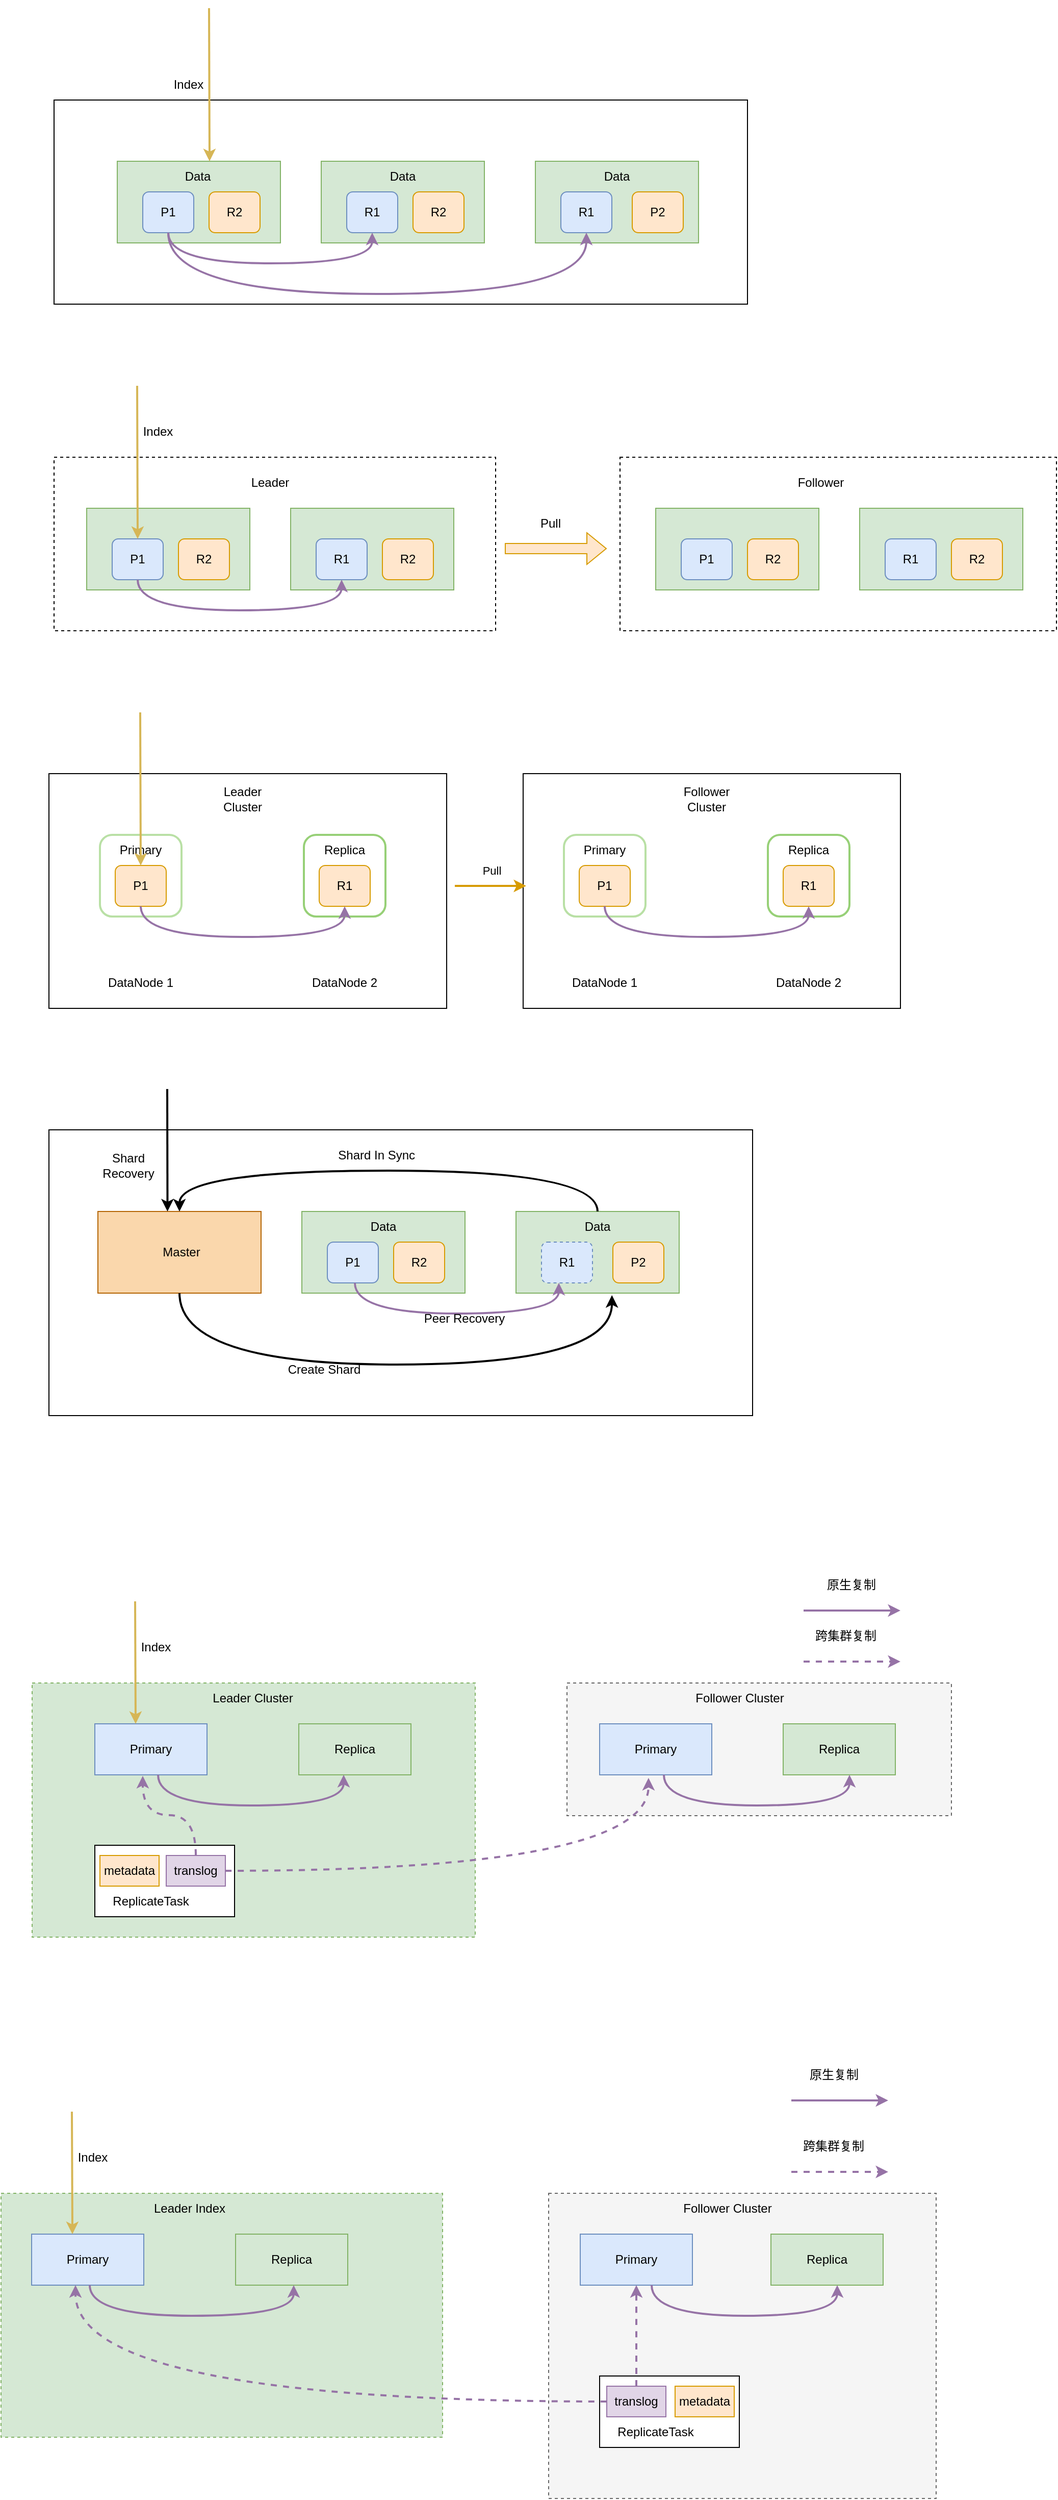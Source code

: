 <mxfile version="21.1.1" type="github">
  <diagram id="AtrstPY0V7HxoUcE3dy3" name="第 1 页">
    <mxGraphModel dx="1434" dy="796" grid="1" gridSize="10" guides="1" tooltips="1" connect="1" arrows="1" fold="1" page="1" pageScale="1" pageWidth="1654" pageHeight="1169" math="0" shadow="0">
      <root>
        <mxCell id="0" />
        <mxCell id="1" parent="0" />
        <mxCell id="Vk5F-5nG-Ed0SxYbWAs5-1" value="" style="rounded=0;whiteSpace=wrap;html=1;dashed=1;fillColor=#d5e8d4;strokeColor=#82b366;" vertex="1" parent="1">
          <mxGeometry x="145.5" y="1751" width="434.5" height="249" as="geometry" />
        </mxCell>
        <mxCell id="CKTPbQGQrNcC_k1f2yZR-48" value="" style="rounded=0;whiteSpace=wrap;html=1;dashed=1;fillColor=#d5e8d4;strokeColor=#82b366;" parent="1" vertex="1">
          <mxGeometry x="115" y="2251" width="433" height="239" as="geometry" />
        </mxCell>
        <mxCell id="CKTPbQGQrNcC_k1f2yZR-24" value="" style="rounded=0;whiteSpace=wrap;html=1;" parent="1" vertex="1">
          <mxGeometry x="207" y="1910" width="137" height="70" as="geometry" />
        </mxCell>
        <mxCell id="0O9efqCw_1QqfNNBije2-1" value="" style="rounded=0;whiteSpace=wrap;html=1;dashed=1;" parent="1" vertex="1">
          <mxGeometry x="722" y="550" width="428" height="170" as="geometry" />
        </mxCell>
        <mxCell id="0O9efqCw_1QqfNNBije2-2" value="" style="rounded=0;whiteSpace=wrap;html=1;dashed=1;" parent="1" vertex="1">
          <mxGeometry x="167" y="550" width="433" height="170" as="geometry" />
        </mxCell>
        <mxCell id="0O9efqCw_1QqfNNBije2-3" value="" style="rounded=0;whiteSpace=wrap;html=1;" parent="1" vertex="1">
          <mxGeometry x="162" y="1209" width="690" height="280" as="geometry" />
        </mxCell>
        <mxCell id="0O9efqCw_1QqfNNBije2-4" value="" style="rounded=0;whiteSpace=wrap;html=1;" parent="1" vertex="1">
          <mxGeometry x="167" y="200" width="680" height="200" as="geometry" />
        </mxCell>
        <mxCell id="0O9efqCw_1QqfNNBije2-5" value="" style="rounded=0;whiteSpace=wrap;html=1;fillColor=#d5e8d4;strokeColor=#82b366;" parent="1" vertex="1">
          <mxGeometry x="639" y="260" width="160" height="80" as="geometry" />
        </mxCell>
        <mxCell id="0O9efqCw_1QqfNNBije2-6" value="" style="rounded=0;whiteSpace=wrap;html=1;fillColor=#d5e8d4;strokeColor=#82b366;" parent="1" vertex="1">
          <mxGeometry x="429" y="260" width="160" height="80" as="geometry" />
        </mxCell>
        <mxCell id="0O9efqCw_1QqfNNBije2-7" value="" style="rounded=0;whiteSpace=wrap;html=1;fillColor=#d5e8d4;strokeColor=#82b366;" parent="1" vertex="1">
          <mxGeometry x="229" y="260" width="160" height="80" as="geometry" />
        </mxCell>
        <mxCell id="0O9efqCw_1QqfNNBije2-8" value="P1" style="rounded=1;whiteSpace=wrap;html=1;fillColor=#dae8fc;strokeColor=#6c8ebf;" parent="1" vertex="1">
          <mxGeometry x="254" y="290" width="50" height="40" as="geometry" />
        </mxCell>
        <mxCell id="0O9efqCw_1QqfNNBije2-9" value="R1" style="rounded=1;whiteSpace=wrap;html=1;fillColor=#dae8fc;strokeColor=#6c8ebf;" parent="1" vertex="1">
          <mxGeometry x="454" y="290" width="50" height="40" as="geometry" />
        </mxCell>
        <mxCell id="0O9efqCw_1QqfNNBije2-10" value="R1" style="rounded=1;whiteSpace=wrap;html=1;fillColor=#dae8fc;strokeColor=#6c8ebf;" parent="1" vertex="1">
          <mxGeometry x="664" y="290" width="50" height="40" as="geometry" />
        </mxCell>
        <mxCell id="0O9efqCw_1QqfNNBije2-11" value="" style="endArrow=classic;html=1;rounded=0;entryX=0.5;entryY=1;entryDx=0;entryDy=0;fillColor=#fff2cc;strokeColor=#d6b656;strokeWidth=2;" parent="1" edge="1">
          <mxGeometry width="50" height="50" relative="1" as="geometry">
            <mxPoint x="319" y="110" as="sourcePoint" />
            <mxPoint x="319.5" y="260" as="targetPoint" />
          </mxGeometry>
        </mxCell>
        <mxCell id="0O9efqCw_1QqfNNBije2-12" style="edgeStyle=orthogonalEdgeStyle;orthogonalLoop=1;jettySize=auto;html=1;exitX=0.5;exitY=1;exitDx=0;exitDy=0;entryX=0.5;entryY=1;entryDx=0;entryDy=0;elbow=vertical;curved=1;fillColor=#e1d5e7;strokeColor=#9673a6;strokeWidth=2;" parent="1" source="0O9efqCw_1QqfNNBije2-8" target="0O9efqCw_1QqfNNBije2-10" edge="1">
          <mxGeometry relative="1" as="geometry">
            <Array as="points">
              <mxPoint x="279" y="390" />
              <mxPoint x="689" y="390" />
            </Array>
          </mxGeometry>
        </mxCell>
        <mxCell id="0O9efqCw_1QqfNNBije2-13" style="edgeStyle=orthogonalEdgeStyle;curved=1;orthogonalLoop=1;jettySize=auto;html=1;exitX=0.5;exitY=1;exitDx=0;exitDy=0;elbow=vertical;fillColor=#e1d5e7;strokeColor=#9673a6;strokeWidth=2;" parent="1" source="0O9efqCw_1QqfNNBije2-8" edge="1">
          <mxGeometry relative="1" as="geometry">
            <mxPoint x="479" y="330" as="targetPoint" />
            <Array as="points">
              <mxPoint x="279" y="360" />
              <mxPoint x="479" y="360" />
            </Array>
          </mxGeometry>
        </mxCell>
        <mxCell id="0O9efqCw_1QqfNNBije2-14" value="" style="rounded=0;whiteSpace=wrap;html=1;strokeWidth=1;" parent="1" vertex="1">
          <mxGeometry x="162" y="860" width="390" height="230" as="geometry" />
        </mxCell>
        <mxCell id="0O9efqCw_1QqfNNBije2-15" value="" style="whiteSpace=wrap;html=1;aspect=fixed;strokeWidth=2;strokeColor=#B9E0A5;rounded=1;" parent="1" vertex="1">
          <mxGeometry x="212" y="920" width="80" height="80" as="geometry" />
        </mxCell>
        <mxCell id="0O9efqCw_1QqfNNBije2-16" value="P1" style="rounded=1;whiteSpace=wrap;html=1;fillColor=#ffe6cc;strokeColor=#d79b00;" parent="1" vertex="1">
          <mxGeometry x="227" y="950" width="50" height="40" as="geometry" />
        </mxCell>
        <mxCell id="0O9efqCw_1QqfNNBije2-17" value="Primary" style="text;html=1;strokeColor=none;fillColor=none;align=center;verticalAlign=middle;whiteSpace=wrap;rounded=0;" parent="1" vertex="1">
          <mxGeometry x="222" y="920" width="60" height="30" as="geometry" />
        </mxCell>
        <mxCell id="0O9efqCw_1QqfNNBije2-18" value="" style="whiteSpace=wrap;html=1;aspect=fixed;rounded=1;strokeWidth=2;strokeColor=#97D077;" parent="1" vertex="1">
          <mxGeometry x="412" y="920" width="80" height="80" as="geometry" />
        </mxCell>
        <mxCell id="0O9efqCw_1QqfNNBije2-19" value="Replica" style="text;html=1;strokeColor=none;fillColor=none;align=center;verticalAlign=middle;whiteSpace=wrap;rounded=0;" parent="1" vertex="1">
          <mxGeometry x="422" y="920" width="60" height="30" as="geometry" />
        </mxCell>
        <mxCell id="0O9efqCw_1QqfNNBije2-20" value="R1" style="rounded=1;whiteSpace=wrap;html=1;fillColor=#ffe6cc;strokeColor=#d79b00;" parent="1" vertex="1">
          <mxGeometry x="427" y="950" width="50" height="40" as="geometry" />
        </mxCell>
        <mxCell id="0O9efqCw_1QqfNNBije2-21" value="" style="endArrow=classic;html=1;rounded=0;entryX=0.5;entryY=1;entryDx=0;entryDy=0;fillColor=#fff2cc;strokeColor=#d6b656;strokeWidth=2;" parent="1" target="0O9efqCw_1QqfNNBije2-17" edge="1">
          <mxGeometry width="50" height="50" relative="1" as="geometry">
            <mxPoint x="251.5" y="800" as="sourcePoint" />
            <mxPoint x="251.5" y="920" as="targetPoint" />
          </mxGeometry>
        </mxCell>
        <mxCell id="0O9efqCw_1QqfNNBije2-22" style="edgeStyle=orthogonalEdgeStyle;curved=1;orthogonalLoop=1;jettySize=auto;html=1;exitX=0.5;exitY=1;exitDx=0;exitDy=0;elbow=vertical;fillColor=#e1d5e7;strokeColor=#9673a6;strokeWidth=2;" parent="1" source="0O9efqCw_1QqfNNBije2-16" edge="1">
          <mxGeometry relative="1" as="geometry">
            <mxPoint x="452" y="990" as="targetPoint" />
            <Array as="points">
              <mxPoint x="252" y="1020" />
              <mxPoint x="452" y="1020" />
            </Array>
          </mxGeometry>
        </mxCell>
        <mxCell id="0O9efqCw_1QqfNNBije2-23" value="DataNode 1" style="text;html=1;strokeColor=none;fillColor=none;align=center;verticalAlign=middle;whiteSpace=wrap;rounded=0;strokeWidth=2;" parent="1" vertex="1">
          <mxGeometry x="212" y="1050" width="80" height="30" as="geometry" />
        </mxCell>
        <mxCell id="0O9efqCw_1QqfNNBije2-24" value="DataNode 2" style="text;html=1;strokeColor=none;fillColor=none;align=center;verticalAlign=middle;whiteSpace=wrap;rounded=0;strokeWidth=2;" parent="1" vertex="1">
          <mxGeometry x="412" y="1050" width="80" height="30" as="geometry" />
        </mxCell>
        <mxCell id="0O9efqCw_1QqfNNBije2-25" value="Leader Cluster" style="text;html=1;strokeColor=none;fillColor=none;align=center;verticalAlign=middle;whiteSpace=wrap;rounded=0;strokeWidth=2;" parent="1" vertex="1">
          <mxGeometry x="322" y="870" width="60" height="30" as="geometry" />
        </mxCell>
        <mxCell id="0O9efqCw_1QqfNNBije2-26" value="" style="rounded=0;whiteSpace=wrap;html=1;strokeWidth=1;" parent="1" vertex="1">
          <mxGeometry x="627" y="860" width="370" height="230" as="geometry" />
        </mxCell>
        <mxCell id="0O9efqCw_1QqfNNBije2-27" value="" style="whiteSpace=wrap;html=1;aspect=fixed;strokeWidth=2;strokeColor=#B9E0A5;rounded=1;" parent="1" vertex="1">
          <mxGeometry x="667" y="920" width="80" height="80" as="geometry" />
        </mxCell>
        <mxCell id="0O9efqCw_1QqfNNBije2-28" value="P1" style="rounded=1;whiteSpace=wrap;html=1;fillColor=#ffe6cc;strokeColor=#d79b00;" parent="1" vertex="1">
          <mxGeometry x="682" y="950" width="50" height="40" as="geometry" />
        </mxCell>
        <mxCell id="0O9efqCw_1QqfNNBije2-29" value="Primary" style="text;html=1;strokeColor=none;fillColor=none;align=center;verticalAlign=middle;whiteSpace=wrap;rounded=0;" parent="1" vertex="1">
          <mxGeometry x="677" y="920" width="60" height="30" as="geometry" />
        </mxCell>
        <mxCell id="0O9efqCw_1QqfNNBije2-30" value="" style="whiteSpace=wrap;html=1;aspect=fixed;rounded=1;strokeWidth=2;strokeColor=#97D077;" parent="1" vertex="1">
          <mxGeometry x="867" y="920" width="80" height="80" as="geometry" />
        </mxCell>
        <mxCell id="0O9efqCw_1QqfNNBije2-31" value="Replica" style="text;html=1;strokeColor=none;fillColor=none;align=center;verticalAlign=middle;whiteSpace=wrap;rounded=0;" parent="1" vertex="1">
          <mxGeometry x="877" y="920" width="60" height="30" as="geometry" />
        </mxCell>
        <mxCell id="0O9efqCw_1QqfNNBije2-32" value="R1" style="rounded=1;whiteSpace=wrap;html=1;fillColor=#ffe6cc;strokeColor=#d79b00;" parent="1" vertex="1">
          <mxGeometry x="882" y="950" width="50" height="40" as="geometry" />
        </mxCell>
        <mxCell id="0O9efqCw_1QqfNNBije2-33" style="edgeStyle=orthogonalEdgeStyle;curved=1;orthogonalLoop=1;jettySize=auto;html=1;exitX=0.5;exitY=1;exitDx=0;exitDy=0;elbow=vertical;fillColor=#e1d5e7;strokeColor=#9673a6;strokeWidth=2;" parent="1" source="0O9efqCw_1QqfNNBije2-28" edge="1">
          <mxGeometry relative="1" as="geometry">
            <mxPoint x="907" y="990" as="targetPoint" />
            <Array as="points">
              <mxPoint x="707" y="1020" />
              <mxPoint x="907" y="1020" />
            </Array>
          </mxGeometry>
        </mxCell>
        <mxCell id="0O9efqCw_1QqfNNBije2-34" value="DataNode 1" style="text;html=1;strokeColor=none;fillColor=none;align=center;verticalAlign=middle;whiteSpace=wrap;rounded=0;strokeWidth=2;" parent="1" vertex="1">
          <mxGeometry x="667" y="1050" width="80" height="30" as="geometry" />
        </mxCell>
        <mxCell id="0O9efqCw_1QqfNNBije2-35" value="DataNode 2" style="text;html=1;strokeColor=none;fillColor=none;align=center;verticalAlign=middle;whiteSpace=wrap;rounded=0;strokeWidth=2;" parent="1" vertex="1">
          <mxGeometry x="867" y="1050" width="80" height="30" as="geometry" />
        </mxCell>
        <mxCell id="0O9efqCw_1QqfNNBije2-36" value="Follower&lt;br&gt;Cluster" style="text;html=1;strokeColor=none;fillColor=none;align=center;verticalAlign=middle;whiteSpace=wrap;rounded=0;strokeWidth=2;" parent="1" vertex="1">
          <mxGeometry x="777" y="870" width="60" height="30" as="geometry" />
        </mxCell>
        <mxCell id="0O9efqCw_1QqfNNBije2-37" style="edgeStyle=orthogonalEdgeStyle;rounded=0;orthogonalLoop=1;jettySize=auto;html=1;strokeWidth=2;fillColor=#ffe6cc;strokeColor=#d79b00;" parent="1" edge="1">
          <mxGeometry relative="1" as="geometry">
            <mxPoint x="560" y="970" as="sourcePoint" />
            <mxPoint x="630" y="970" as="targetPoint" />
            <Array as="points">
              <mxPoint x="600" y="970" />
              <mxPoint x="600" y="970" />
            </Array>
          </mxGeometry>
        </mxCell>
        <mxCell id="0O9efqCw_1QqfNNBije2-38" value="Pull" style="edgeLabel;html=1;align=center;verticalAlign=middle;resizable=0;points=[];" parent="0O9efqCw_1QqfNNBije2-37" vertex="1" connectable="0">
          <mxGeometry x="-0.116" y="-1" relative="1" as="geometry">
            <mxPoint x="5" y="-16" as="offset" />
          </mxGeometry>
        </mxCell>
        <mxCell id="0O9efqCw_1QqfNNBije2-39" value="R2" style="rounded=1;whiteSpace=wrap;html=1;fillColor=#ffe6cc;strokeColor=#d79b00;" parent="1" vertex="1">
          <mxGeometry x="319" y="290" width="50" height="40" as="geometry" />
        </mxCell>
        <mxCell id="0O9efqCw_1QqfNNBije2-40" value="R2" style="rounded=1;whiteSpace=wrap;html=1;fillColor=#ffe6cc;strokeColor=#d79b00;" parent="1" vertex="1">
          <mxGeometry x="519" y="290" width="50" height="40" as="geometry" />
        </mxCell>
        <mxCell id="0O9efqCw_1QqfNNBije2-41" value="P2" style="rounded=1;whiteSpace=wrap;html=1;fillColor=#ffe6cc;strokeColor=#d79b00;" parent="1" vertex="1">
          <mxGeometry x="734" y="290" width="50" height="40" as="geometry" />
        </mxCell>
        <mxCell id="0O9efqCw_1QqfNNBije2-42" value="Index" style="text;html=1;strokeColor=none;fillColor=none;align=center;verticalAlign=middle;whiteSpace=wrap;rounded=0;" parent="1" vertex="1">
          <mxGeometry x="269" y="170" width="60" height="30" as="geometry" />
        </mxCell>
        <mxCell id="0O9efqCw_1QqfNNBije2-43" value="Data" style="text;html=1;strokeColor=none;fillColor=none;align=center;verticalAlign=middle;whiteSpace=wrap;rounded=0;" parent="1" vertex="1">
          <mxGeometry x="279" y="260" width="58" height="30" as="geometry" />
        </mxCell>
        <mxCell id="0O9efqCw_1QqfNNBije2-44" value="Data" style="text;html=1;strokeColor=none;fillColor=none;align=center;verticalAlign=middle;whiteSpace=wrap;rounded=0;" parent="1" vertex="1">
          <mxGeometry x="479" y="260" width="60" height="30" as="geometry" />
        </mxCell>
        <mxCell id="0O9efqCw_1QqfNNBije2-45" value="Data" style="text;html=1;strokeColor=none;fillColor=none;align=center;verticalAlign=middle;whiteSpace=wrap;rounded=0;" parent="1" vertex="1">
          <mxGeometry x="689" y="260" width="60" height="30" as="geometry" />
        </mxCell>
        <mxCell id="0O9efqCw_1QqfNNBije2-46" value="" style="rounded=0;whiteSpace=wrap;html=1;fillColor=#d5e8d4;strokeColor=#82b366;" parent="1" vertex="1">
          <mxGeometry x="620" y="1289" width="160" height="80" as="geometry" />
        </mxCell>
        <mxCell id="0O9efqCw_1QqfNNBije2-47" value="" style="rounded=0;whiteSpace=wrap;html=1;fillColor=#d5e8d4;strokeColor=#82b366;" parent="1" vertex="1">
          <mxGeometry x="410" y="1289" width="160" height="80" as="geometry" />
        </mxCell>
        <mxCell id="0O9efqCw_1QqfNNBije2-48" value="" style="rounded=0;whiteSpace=wrap;html=1;fillColor=#fad7ac;strokeColor=#b46504;" parent="1" vertex="1">
          <mxGeometry x="210" y="1289" width="160" height="80" as="geometry" />
        </mxCell>
        <mxCell id="0O9efqCw_1QqfNNBije2-49" value="P1" style="rounded=1;whiteSpace=wrap;html=1;fillColor=#dae8fc;strokeColor=#6c8ebf;" parent="1" vertex="1">
          <mxGeometry x="435" y="1319" width="50" height="40" as="geometry" />
        </mxCell>
        <mxCell id="0O9efqCw_1QqfNNBije2-50" value="R1" style="rounded=1;whiteSpace=wrap;html=1;fillColor=#dae8fc;strokeColor=#6c8ebf;dashed=1;" parent="1" vertex="1">
          <mxGeometry x="645" y="1319" width="50" height="40" as="geometry" />
        </mxCell>
        <mxCell id="0O9efqCw_1QqfNNBije2-51" value="" style="endArrow=classic;html=1;rounded=0;fillColor=#fff2cc;strokeColor=#000000;strokeWidth=2;" parent="1" edge="1">
          <mxGeometry width="50" height="50" relative="1" as="geometry">
            <mxPoint x="278" y="1169" as="sourcePoint" />
            <mxPoint x="278.25" y="1289" as="targetPoint" />
          </mxGeometry>
        </mxCell>
        <mxCell id="0O9efqCw_1QqfNNBije2-52" style="edgeStyle=orthogonalEdgeStyle;orthogonalLoop=1;jettySize=auto;html=1;exitX=0.5;exitY=1;exitDx=0;exitDy=0;elbow=vertical;fillColor=#e1d5e7;strokeColor=#000000;strokeWidth=2;entryX=0.588;entryY=1.025;entryDx=0;entryDy=0;entryPerimeter=0;curved=1;" parent="1" source="0O9efqCw_1QqfNNBije2-48" target="0O9efqCw_1QqfNNBije2-46" edge="1">
          <mxGeometry relative="1" as="geometry">
            <mxPoint x="732" y="1459" as="targetPoint" />
            <Array as="points">
              <mxPoint x="290" y="1439" />
              <mxPoint x="714" y="1439" />
            </Array>
            <mxPoint x="292" y="1389" as="sourcePoint" />
          </mxGeometry>
        </mxCell>
        <mxCell id="0O9efqCw_1QqfNNBije2-53" value="R2" style="rounded=1;whiteSpace=wrap;html=1;fillColor=#ffe6cc;strokeColor=#d79b00;" parent="1" vertex="1">
          <mxGeometry x="500" y="1319" width="50" height="40" as="geometry" />
        </mxCell>
        <mxCell id="0O9efqCw_1QqfNNBije2-54" value="P2" style="rounded=1;whiteSpace=wrap;html=1;fillColor=#ffe6cc;strokeColor=#d79b00;" parent="1" vertex="1">
          <mxGeometry x="715" y="1319" width="50" height="40" as="geometry" />
        </mxCell>
        <mxCell id="0O9efqCw_1QqfNNBije2-55" value="Shard Recovery" style="text;html=1;strokeColor=none;fillColor=none;align=center;verticalAlign=middle;whiteSpace=wrap;rounded=0;" parent="1" vertex="1">
          <mxGeometry x="210" y="1229" width="60" height="30" as="geometry" />
        </mxCell>
        <mxCell id="0O9efqCw_1QqfNNBije2-56" value="Master" style="text;html=1;strokeColor=none;fillColor=none;align=center;verticalAlign=middle;whiteSpace=wrap;rounded=0;" parent="1" vertex="1">
          <mxGeometry x="262" y="1314" width="60" height="30" as="geometry" />
        </mxCell>
        <mxCell id="0O9efqCw_1QqfNNBije2-57" value="Data" style="text;html=1;strokeColor=none;fillColor=none;align=center;verticalAlign=middle;whiteSpace=wrap;rounded=0;" parent="1" vertex="1">
          <mxGeometry x="460" y="1289" width="60" height="30" as="geometry" />
        </mxCell>
        <mxCell id="0O9efqCw_1QqfNNBije2-58" style="edgeStyle=orthogonalEdgeStyle;curved=1;rounded=0;orthogonalLoop=1;jettySize=auto;html=1;exitX=0.5;exitY=0;exitDx=0;exitDy=0;entryX=0.5;entryY=0;entryDx=0;entryDy=0;strokeColor=#000000;strokeWidth=2;" parent="1" source="0O9efqCw_1QqfNNBije2-59" target="0O9efqCw_1QqfNNBije2-48" edge="1">
          <mxGeometry relative="1" as="geometry">
            <Array as="points">
              <mxPoint x="700" y="1249" />
              <mxPoint x="290" y="1249" />
            </Array>
          </mxGeometry>
        </mxCell>
        <mxCell id="0O9efqCw_1QqfNNBije2-59" value="Data" style="text;html=1;strokeColor=none;fillColor=none;align=center;verticalAlign=middle;whiteSpace=wrap;rounded=0;" parent="1" vertex="1">
          <mxGeometry x="670" y="1289" width="60" height="30" as="geometry" />
        </mxCell>
        <mxCell id="0O9efqCw_1QqfNNBije2-60" style="edgeStyle=orthogonalEdgeStyle;curved=1;orthogonalLoop=1;jettySize=auto;html=1;exitX=0.5;exitY=1;exitDx=0;exitDy=0;elbow=vertical;fillColor=#e1d5e7;strokeColor=#9673a6;strokeWidth=2;" parent="1" edge="1">
          <mxGeometry relative="1" as="geometry">
            <mxPoint x="662" y="1359" as="targetPoint" />
            <Array as="points">
              <mxPoint x="462" y="1389" />
              <mxPoint x="662" y="1389" />
            </Array>
            <mxPoint x="462" y="1359" as="sourcePoint" />
          </mxGeometry>
        </mxCell>
        <mxCell id="0O9efqCw_1QqfNNBije2-61" value="Create Shard" style="text;html=1;strokeColor=none;fillColor=none;align=center;verticalAlign=middle;whiteSpace=wrap;rounded=0;dashed=1;" parent="1" vertex="1">
          <mxGeometry x="382" y="1429" width="100" height="30" as="geometry" />
        </mxCell>
        <mxCell id="0O9efqCw_1QqfNNBije2-62" value="Shard In Sync&amp;nbsp;" style="text;html=1;strokeColor=none;fillColor=none;align=center;verticalAlign=middle;whiteSpace=wrap;rounded=0;dashed=1;" parent="1" vertex="1">
          <mxGeometry x="435" y="1219" width="100" height="30" as="geometry" />
        </mxCell>
        <mxCell id="0O9efqCw_1QqfNNBije2-63" value="Peer Recovery" style="text;html=1;strokeColor=none;fillColor=none;align=center;verticalAlign=middle;whiteSpace=wrap;rounded=0;dashed=1;" parent="1" vertex="1">
          <mxGeometry x="522" y="1379" width="95" height="30" as="geometry" />
        </mxCell>
        <mxCell id="0O9efqCw_1QqfNNBije2-64" value="" style="rounded=0;whiteSpace=wrap;html=1;fillColor=#d5e8d4;strokeColor=#82b366;" parent="1" vertex="1">
          <mxGeometry x="399" y="600" width="160" height="80" as="geometry" />
        </mxCell>
        <mxCell id="0O9efqCw_1QqfNNBije2-65" value="" style="rounded=0;whiteSpace=wrap;html=1;fillColor=#d5e8d4;strokeColor=#82b366;" parent="1" vertex="1">
          <mxGeometry x="199" y="600" width="160" height="80" as="geometry" />
        </mxCell>
        <mxCell id="0O9efqCw_1QqfNNBije2-66" value="P1" style="rounded=1;whiteSpace=wrap;html=1;fillColor=#dae8fc;strokeColor=#6c8ebf;" parent="1" vertex="1">
          <mxGeometry x="224" y="630" width="50" height="40" as="geometry" />
        </mxCell>
        <mxCell id="0O9efqCw_1QqfNNBije2-67" value="R1" style="rounded=1;whiteSpace=wrap;html=1;fillColor=#dae8fc;strokeColor=#6c8ebf;" parent="1" vertex="1">
          <mxGeometry x="424" y="630" width="50" height="40" as="geometry" />
        </mxCell>
        <mxCell id="0O9efqCw_1QqfNNBije2-68" value="" style="endArrow=classic;html=1;rounded=0;entryX=0.5;entryY=1;entryDx=0;entryDy=0;fillColor=#fff2cc;strokeColor=#d6b656;strokeWidth=2;" parent="1" edge="1">
          <mxGeometry width="50" height="50" relative="1" as="geometry">
            <mxPoint x="248.5" y="480" as="sourcePoint" />
            <mxPoint x="249" y="630" as="targetPoint" />
          </mxGeometry>
        </mxCell>
        <mxCell id="0O9efqCw_1QqfNNBije2-69" style="edgeStyle=orthogonalEdgeStyle;curved=1;orthogonalLoop=1;jettySize=auto;html=1;exitX=0.5;exitY=1;exitDx=0;exitDy=0;elbow=vertical;fillColor=#e1d5e7;strokeColor=#9673a6;strokeWidth=2;" parent="1" source="0O9efqCw_1QqfNNBije2-66" edge="1">
          <mxGeometry relative="1" as="geometry">
            <mxPoint x="449" y="670" as="targetPoint" />
            <Array as="points">
              <mxPoint x="249" y="700" />
              <mxPoint x="449" y="700" />
            </Array>
          </mxGeometry>
        </mxCell>
        <mxCell id="0O9efqCw_1QqfNNBije2-70" value="R2" style="rounded=1;whiteSpace=wrap;html=1;fillColor=#ffe6cc;strokeColor=#d79b00;" parent="1" vertex="1">
          <mxGeometry x="289" y="630" width="50" height="40" as="geometry" />
        </mxCell>
        <mxCell id="0O9efqCw_1QqfNNBije2-71" value="R2" style="rounded=1;whiteSpace=wrap;html=1;fillColor=#ffe6cc;strokeColor=#d79b00;" parent="1" vertex="1">
          <mxGeometry x="489" y="630" width="50" height="40" as="geometry" />
        </mxCell>
        <mxCell id="0O9efqCw_1QqfNNBije2-72" value="Index" style="text;html=1;strokeColor=none;fillColor=none;align=center;verticalAlign=middle;whiteSpace=wrap;rounded=0;" parent="1" vertex="1">
          <mxGeometry x="239" y="510" width="60" height="30" as="geometry" />
        </mxCell>
        <mxCell id="0O9efqCw_1QqfNNBije2-73" value="" style="rounded=0;whiteSpace=wrap;html=1;fillColor=#d5e8d4;strokeColor=#82b366;" parent="1" vertex="1">
          <mxGeometry x="957" y="600" width="160" height="80" as="geometry" />
        </mxCell>
        <mxCell id="0O9efqCw_1QqfNNBije2-74" value="" style="rounded=0;whiteSpace=wrap;html=1;fillColor=#d5e8d4;strokeColor=#82b366;" parent="1" vertex="1">
          <mxGeometry x="757" y="600" width="160" height="80" as="geometry" />
        </mxCell>
        <mxCell id="0O9efqCw_1QqfNNBije2-75" value="P1" style="rounded=1;whiteSpace=wrap;html=1;fillColor=#dae8fc;strokeColor=#6c8ebf;" parent="1" vertex="1">
          <mxGeometry x="782" y="630" width="50" height="40" as="geometry" />
        </mxCell>
        <mxCell id="0O9efqCw_1QqfNNBije2-76" value="R1" style="rounded=1;whiteSpace=wrap;html=1;fillColor=#dae8fc;strokeColor=#6c8ebf;" parent="1" vertex="1">
          <mxGeometry x="982" y="630" width="50" height="40" as="geometry" />
        </mxCell>
        <mxCell id="0O9efqCw_1QqfNNBije2-77" value="R2" style="rounded=1;whiteSpace=wrap;html=1;fillColor=#ffe6cc;strokeColor=#d79b00;" parent="1" vertex="1">
          <mxGeometry x="847" y="630" width="50" height="40" as="geometry" />
        </mxCell>
        <mxCell id="0O9efqCw_1QqfNNBije2-78" value="R2" style="rounded=1;whiteSpace=wrap;html=1;fillColor=#ffe6cc;strokeColor=#d79b00;" parent="1" vertex="1">
          <mxGeometry x="1047" y="630" width="50" height="40" as="geometry" />
        </mxCell>
        <mxCell id="0O9efqCw_1QqfNNBije2-79" value="Leader" style="text;html=1;strokeColor=none;fillColor=none;align=center;verticalAlign=middle;whiteSpace=wrap;rounded=0;dashed=1;" parent="1" vertex="1">
          <mxGeometry x="349" y="560" width="60" height="30" as="geometry" />
        </mxCell>
        <mxCell id="0O9efqCw_1QqfNNBije2-80" value="" style="shape=flexArrow;endArrow=classic;html=1;rounded=0;fillColor=#ffe6cc;strokeColor=#d79b00;" parent="1" edge="1">
          <mxGeometry width="50" height="50" relative="1" as="geometry">
            <mxPoint x="609" y="639.5" as="sourcePoint" />
            <mxPoint x="709" y="639.5" as="targetPoint" />
          </mxGeometry>
        </mxCell>
        <mxCell id="0O9efqCw_1QqfNNBije2-81" value="Follower" style="text;html=1;strokeColor=none;fillColor=none;align=center;verticalAlign=middle;whiteSpace=wrap;rounded=0;dashed=1;" parent="1" vertex="1">
          <mxGeometry x="889" y="560" width="60" height="30" as="geometry" />
        </mxCell>
        <mxCell id="0O9efqCw_1QqfNNBije2-82" value="Pull" style="text;html=1;strokeColor=none;fillColor=none;align=center;verticalAlign=middle;whiteSpace=wrap;rounded=0;dashed=1;" parent="1" vertex="1">
          <mxGeometry x="624" y="600" width="60" height="30" as="geometry" />
        </mxCell>
        <mxCell id="0O9efqCw_1QqfNNBije2-83" value="" style="rounded=0;whiteSpace=wrap;html=1;dashed=1;fillColor=#f5f5f5;fontColor=#333333;strokeColor=#666666;" parent="1" vertex="1">
          <mxGeometry x="670" y="1751" width="377" height="130" as="geometry" />
        </mxCell>
        <mxCell id="0O9efqCw_1QqfNNBije2-85" value="Replica" style="rounded=0;whiteSpace=wrap;html=1;fillColor=#d5e8d4;strokeColor=#82b366;" parent="1" vertex="1">
          <mxGeometry x="407" y="1791" width="110" height="50" as="geometry" />
        </mxCell>
        <mxCell id="CKTPbQGQrNcC_k1f2yZR-35" style="edgeStyle=orthogonalEdgeStyle;orthogonalLoop=1;jettySize=auto;html=1;exitX=0.5;exitY=0;exitDx=0;exitDy=0;entryX=0.427;entryY=1.02;entryDx=0;entryDy=0;curved=1;strokeWidth=2;entryPerimeter=0;strokeColor=#9673A6;dashed=1;" parent="1" source="CKTPbQGQrNcC_k1f2yZR-23" target="0O9efqCw_1QqfNNBije2-86" edge="1">
          <mxGeometry relative="1" as="geometry" />
        </mxCell>
        <mxCell id="0O9efqCw_1QqfNNBije2-86" value="Primary" style="rounded=0;whiteSpace=wrap;html=1;fillColor=#dae8fc;strokeColor=#6c8ebf;" parent="1" vertex="1">
          <mxGeometry x="207" y="1791" width="110" height="50" as="geometry" />
        </mxCell>
        <mxCell id="0O9efqCw_1QqfNNBije2-87" value="" style="endArrow=classic;html=1;rounded=0;fillColor=#fff2cc;strokeColor=#d6b656;strokeWidth=2;" parent="1" edge="1">
          <mxGeometry width="50" height="50" relative="1" as="geometry">
            <mxPoint x="246.5" y="1671" as="sourcePoint" />
            <mxPoint x="247" y="1791" as="targetPoint" />
          </mxGeometry>
        </mxCell>
        <mxCell id="0O9efqCw_1QqfNNBije2-89" value="Index" style="text;html=1;strokeColor=none;fillColor=none;align=center;verticalAlign=middle;whiteSpace=wrap;rounded=0;" parent="1" vertex="1">
          <mxGeometry x="237" y="1701" width="60" height="30" as="geometry" />
        </mxCell>
        <mxCell id="0O9efqCw_1QqfNNBije2-90" value="Leader Cluster" style="text;html=1;strokeColor=none;fillColor=none;align=center;verticalAlign=middle;whiteSpace=wrap;rounded=0;dashed=1;" parent="1" vertex="1">
          <mxGeometry x="317" y="1751" width="90" height="30" as="geometry" />
        </mxCell>
        <mxCell id="0O9efqCw_1QqfNNBije2-92" value="Follower Cluster" style="text;html=1;strokeColor=none;fillColor=none;align=center;verticalAlign=middle;whiteSpace=wrap;rounded=0;dashed=1;" parent="1" vertex="1">
          <mxGeometry x="792" y="1751" width="95" height="30" as="geometry" />
        </mxCell>
        <mxCell id="0O9efqCw_1QqfNNBije2-94" value="Primary" style="rounded=0;whiteSpace=wrap;html=1;fillColor=#dae8fc;strokeColor=#6c8ebf;" parent="1" vertex="1">
          <mxGeometry x="702" y="1791" width="110" height="50" as="geometry" />
        </mxCell>
        <mxCell id="0O9efqCw_1QqfNNBije2-95" value="Replica" style="rounded=0;whiteSpace=wrap;html=1;fillColor=#d5e8d4;strokeColor=#82b366;" parent="1" vertex="1">
          <mxGeometry x="882" y="1791" width="110" height="50" as="geometry" />
        </mxCell>
        <mxCell id="0O9efqCw_1QqfNNBije2-97" style="orthogonalLoop=1;jettySize=auto;html=1;elbow=vertical;fillColor=#e1d5e7;strokeColor=#9673a6;strokeWidth=2;" parent="1" edge="1">
          <mxGeometry relative="1" as="geometry">
            <mxPoint x="997" y="1680" as="targetPoint" />
            <mxPoint x="902" y="1680" as="sourcePoint" />
          </mxGeometry>
        </mxCell>
        <mxCell id="0O9efqCw_1QqfNNBije2-98" style="orthogonalLoop=1;jettySize=auto;html=1;elbow=vertical;fillColor=#e1d5e7;strokeColor=#9673a6;strokeWidth=2;dashed=1;" parent="1" edge="1">
          <mxGeometry relative="1" as="geometry">
            <mxPoint x="997" y="1730" as="targetPoint" />
            <mxPoint x="902" y="1730" as="sourcePoint" />
          </mxGeometry>
        </mxCell>
        <mxCell id="0O9efqCw_1QqfNNBije2-99" value="原生复制" style="text;html=1;strokeColor=none;fillColor=none;align=center;verticalAlign=middle;whiteSpace=wrap;rounded=0;dashed=1;" parent="1" vertex="1">
          <mxGeometry x="919" y="1640" width="60" height="30" as="geometry" />
        </mxCell>
        <mxCell id="0O9efqCw_1QqfNNBije2-100" value="跨集群复制" style="text;html=1;strokeColor=none;fillColor=none;align=center;verticalAlign=middle;whiteSpace=wrap;rounded=0;dashed=1;" parent="1" vertex="1">
          <mxGeometry x="905" y="1690" width="77" height="30" as="geometry" />
        </mxCell>
        <mxCell id="0O9efqCw_1QqfNNBije2-120" style="orthogonalLoop=1;jettySize=auto;html=1;exitX=0.5;exitY=1;exitDx=0;exitDy=0;elbow=vertical;fillColor=#e1d5e7;strokeColor=#9673a6;strokeWidth=2;edgeStyle=orthogonalEdgeStyle;curved=1;" parent="1" edge="1">
          <mxGeometry relative="1" as="geometry">
            <mxPoint x="947" y="1841" as="targetPoint" />
            <Array as="points">
              <mxPoint x="765" y="1871" />
              <mxPoint x="947" y="1871" />
            </Array>
            <mxPoint x="765" y="1841" as="sourcePoint" />
          </mxGeometry>
        </mxCell>
        <mxCell id="CKTPbQGQrNcC_k1f2yZR-1" value="" style="rounded=0;whiteSpace=wrap;html=1;dashed=1;fillColor=#f5f5f5;fontColor=#333333;strokeColor=#666666;" parent="1" vertex="1">
          <mxGeometry x="652" y="2251" width="380" height="299" as="geometry" />
        </mxCell>
        <mxCell id="CKTPbQGQrNcC_k1f2yZR-3" value="Replica" style="rounded=0;whiteSpace=wrap;html=1;fillColor=#d5e8d4;strokeColor=#82b366;" parent="1" vertex="1">
          <mxGeometry x="345" y="2291" width="110" height="50" as="geometry" />
        </mxCell>
        <mxCell id="CKTPbQGQrNcC_k1f2yZR-4" value="Primary" style="rounded=0;whiteSpace=wrap;html=1;fillColor=#dae8fc;strokeColor=#6c8ebf;" parent="1" vertex="1">
          <mxGeometry x="145" y="2291" width="110" height="50" as="geometry" />
        </mxCell>
        <mxCell id="CKTPbQGQrNcC_k1f2yZR-5" value="" style="endArrow=classic;html=1;rounded=0;fillColor=#fff2cc;strokeColor=#d6b656;strokeWidth=2;" parent="1" edge="1">
          <mxGeometry width="50" height="50" relative="1" as="geometry">
            <mxPoint x="184.5" y="2171" as="sourcePoint" />
            <mxPoint x="185" y="2291" as="targetPoint" />
          </mxGeometry>
        </mxCell>
        <mxCell id="CKTPbQGQrNcC_k1f2yZR-6" style="edgeStyle=orthogonalEdgeStyle;curved=1;orthogonalLoop=1;jettySize=auto;html=1;exitX=0.5;exitY=1;exitDx=0;exitDy=0;elbow=vertical;fillColor=#e1d5e7;strokeColor=#9673a6;strokeWidth=2;" parent="1" edge="1">
          <mxGeometry relative="1" as="geometry">
            <mxPoint x="402" y="2341" as="targetPoint" />
            <Array as="points">
              <mxPoint x="202" y="2371" />
              <mxPoint x="402" y="2371" />
            </Array>
            <mxPoint x="202" y="2341" as="sourcePoint" />
          </mxGeometry>
        </mxCell>
        <mxCell id="CKTPbQGQrNcC_k1f2yZR-7" value="Index" style="text;html=1;strokeColor=none;fillColor=none;align=center;verticalAlign=middle;whiteSpace=wrap;rounded=0;" parent="1" vertex="1">
          <mxGeometry x="175" y="2201" width="60" height="30" as="geometry" />
        </mxCell>
        <mxCell id="CKTPbQGQrNcC_k1f2yZR-8" value="Leader Index" style="text;html=1;strokeColor=none;fillColor=none;align=center;verticalAlign=middle;whiteSpace=wrap;rounded=0;dashed=1;" parent="1" vertex="1">
          <mxGeometry x="255" y="2251" width="90" height="30" as="geometry" />
        </mxCell>
        <mxCell id="CKTPbQGQrNcC_k1f2yZR-10" value="Follower Cluster" style="text;html=1;strokeColor=none;fillColor=none;align=center;verticalAlign=middle;whiteSpace=wrap;rounded=0;dashed=1;" parent="1" vertex="1">
          <mxGeometry x="780" y="2251" width="95" height="30" as="geometry" />
        </mxCell>
        <mxCell id="CKTPbQGQrNcC_k1f2yZR-12" value="Primary" style="rounded=0;whiteSpace=wrap;html=1;fillColor=#dae8fc;strokeColor=#6c8ebf;" parent="1" vertex="1">
          <mxGeometry x="683" y="2291" width="110" height="50" as="geometry" />
        </mxCell>
        <mxCell id="CKTPbQGQrNcC_k1f2yZR-13" value="Replica" style="rounded=0;whiteSpace=wrap;html=1;fillColor=#d5e8d4;strokeColor=#82b366;" parent="1" vertex="1">
          <mxGeometry x="870" y="2291" width="110" height="50" as="geometry" />
        </mxCell>
        <mxCell id="CKTPbQGQrNcC_k1f2yZR-15" style="orthogonalLoop=1;jettySize=auto;html=1;elbow=vertical;fillColor=#e1d5e7;strokeColor=#9673a6;strokeWidth=2;" parent="1" edge="1">
          <mxGeometry relative="1" as="geometry">
            <mxPoint x="985" y="2160" as="targetPoint" />
            <mxPoint x="890" y="2160" as="sourcePoint" />
          </mxGeometry>
        </mxCell>
        <mxCell id="CKTPbQGQrNcC_k1f2yZR-16" style="orthogonalLoop=1;jettySize=auto;html=1;elbow=vertical;fillColor=#e1d5e7;strokeColor=#9673a6;strokeWidth=2;dashed=1;" parent="1" edge="1">
          <mxGeometry relative="1" as="geometry">
            <mxPoint x="985" y="2230" as="targetPoint" />
            <mxPoint x="890" y="2230" as="sourcePoint" />
          </mxGeometry>
        </mxCell>
        <mxCell id="CKTPbQGQrNcC_k1f2yZR-17" value="原生复制" style="text;html=1;strokeColor=none;fillColor=none;align=center;verticalAlign=middle;whiteSpace=wrap;rounded=0;dashed=1;" parent="1" vertex="1">
          <mxGeometry x="901.5" y="2120" width="60" height="30" as="geometry" />
        </mxCell>
        <mxCell id="CKTPbQGQrNcC_k1f2yZR-18" value="跨集群复制" style="text;html=1;strokeColor=none;fillColor=none;align=center;verticalAlign=middle;whiteSpace=wrap;rounded=0;dashed=1;" parent="1" vertex="1">
          <mxGeometry x="893" y="2190" width="77" height="30" as="geometry" />
        </mxCell>
        <mxCell id="CKTPbQGQrNcC_k1f2yZR-19" style="orthogonalLoop=1;jettySize=auto;html=1;exitX=0.5;exitY=1;exitDx=0;exitDy=0;elbow=vertical;fillColor=#e1d5e7;strokeColor=#9673a6;strokeWidth=2;edgeStyle=orthogonalEdgeStyle;curved=1;" parent="1" edge="1">
          <mxGeometry relative="1" as="geometry">
            <mxPoint x="935" y="2341" as="targetPoint" />
            <Array as="points">
              <mxPoint x="753" y="2371" />
              <mxPoint x="935" y="2371" />
            </Array>
            <mxPoint x="753" y="2341" as="sourcePoint" />
          </mxGeometry>
        </mxCell>
        <mxCell id="CKTPbQGQrNcC_k1f2yZR-20" value="metadata" style="rounded=0;whiteSpace=wrap;html=1;fillColor=#ffe6cc;strokeColor=#d79b00;" parent="1" vertex="1">
          <mxGeometry x="212" y="1920" width="58" height="30" as="geometry" />
        </mxCell>
        <mxCell id="CKTPbQGQrNcC_k1f2yZR-27" style="edgeStyle=orthogonalEdgeStyle;orthogonalLoop=1;jettySize=auto;html=1;exitX=1;exitY=0.5;exitDx=0;exitDy=0;entryX=0.436;entryY=1.06;entryDx=0;entryDy=0;curved=1;strokeWidth=2;strokeColor=#9673A6;entryPerimeter=0;dashed=1;" parent="1" source="CKTPbQGQrNcC_k1f2yZR-23" target="0O9efqCw_1QqfNNBije2-94" edge="1">
          <mxGeometry relative="1" as="geometry" />
        </mxCell>
        <mxCell id="CKTPbQGQrNcC_k1f2yZR-23" value="translog" style="rounded=0;whiteSpace=wrap;html=1;fillColor=#e1d5e7;strokeColor=#9673a6;" parent="1" vertex="1">
          <mxGeometry x="277" y="1920" width="58" height="30" as="geometry" />
        </mxCell>
        <mxCell id="CKTPbQGQrNcC_k1f2yZR-32" value="ReplicateTask" style="text;html=1;strokeColor=none;fillColor=none;align=center;verticalAlign=middle;whiteSpace=wrap;rounded=0;" parent="1" vertex="1">
          <mxGeometry x="232" y="1950" width="60" height="30" as="geometry" />
        </mxCell>
        <mxCell id="CKTPbQGQrNcC_k1f2yZR-34" style="orthogonalLoop=1;jettySize=auto;html=1;exitX=0.5;exitY=1;exitDx=0;exitDy=0;elbow=vertical;fillColor=#e1d5e7;strokeColor=#9673a6;strokeWidth=2;edgeStyle=orthogonalEdgeStyle;curved=1;" parent="1" edge="1">
          <mxGeometry relative="1" as="geometry">
            <mxPoint x="451" y="1841" as="targetPoint" />
            <Array as="points">
              <mxPoint x="269" y="1871" />
              <mxPoint x="451" y="1871" />
            </Array>
            <mxPoint x="269" y="1841" as="sourcePoint" />
          </mxGeometry>
        </mxCell>
        <mxCell id="CKTPbQGQrNcC_k1f2yZR-37" value="" style="rounded=0;whiteSpace=wrap;html=1;" parent="1" vertex="1">
          <mxGeometry x="702" y="2430" width="137" height="70" as="geometry" />
        </mxCell>
        <mxCell id="CKTPbQGQrNcC_k1f2yZR-38" value="metadata" style="rounded=0;whiteSpace=wrap;html=1;fillColor=#ffe6cc;strokeColor=#d79b00;" parent="1" vertex="1">
          <mxGeometry x="776" y="2440" width="58" height="30" as="geometry" />
        </mxCell>
        <mxCell id="CKTPbQGQrNcC_k1f2yZR-41" style="edgeStyle=orthogonalEdgeStyle;orthogonalLoop=1;jettySize=auto;html=1;exitX=0;exitY=0.5;exitDx=0;exitDy=0;entryX=0.391;entryY=1;entryDx=0;entryDy=0;curved=1;entryPerimeter=0;strokeWidth=2;strokeColor=#9673A6;dashed=1;" parent="1" source="CKTPbQGQrNcC_k1f2yZR-39" target="CKTPbQGQrNcC_k1f2yZR-4" edge="1">
          <mxGeometry relative="1" as="geometry" />
        </mxCell>
        <mxCell id="CKTPbQGQrNcC_k1f2yZR-47" style="edgeStyle=orthogonalEdgeStyle;orthogonalLoop=1;jettySize=auto;html=1;exitX=0.5;exitY=0;exitDx=0;exitDy=0;entryX=0.5;entryY=1;entryDx=0;entryDy=0;curved=1;dashed=1;strokeWidth=2;strokeColor=#9673A6;" parent="1" source="CKTPbQGQrNcC_k1f2yZR-39" target="CKTPbQGQrNcC_k1f2yZR-12" edge="1">
          <mxGeometry relative="1" as="geometry" />
        </mxCell>
        <mxCell id="CKTPbQGQrNcC_k1f2yZR-39" value="translog" style="rounded=0;whiteSpace=wrap;html=1;fillColor=#e1d5e7;strokeColor=#9673a6;" parent="1" vertex="1">
          <mxGeometry x="709" y="2440" width="58" height="30" as="geometry" />
        </mxCell>
        <mxCell id="CKTPbQGQrNcC_k1f2yZR-40" value="ReplicateTask" style="text;html=1;strokeColor=none;fillColor=none;align=center;verticalAlign=middle;whiteSpace=wrap;rounded=0;" parent="1" vertex="1">
          <mxGeometry x="727" y="2470" width="60" height="30" as="geometry" />
        </mxCell>
      </root>
    </mxGraphModel>
  </diagram>
</mxfile>
